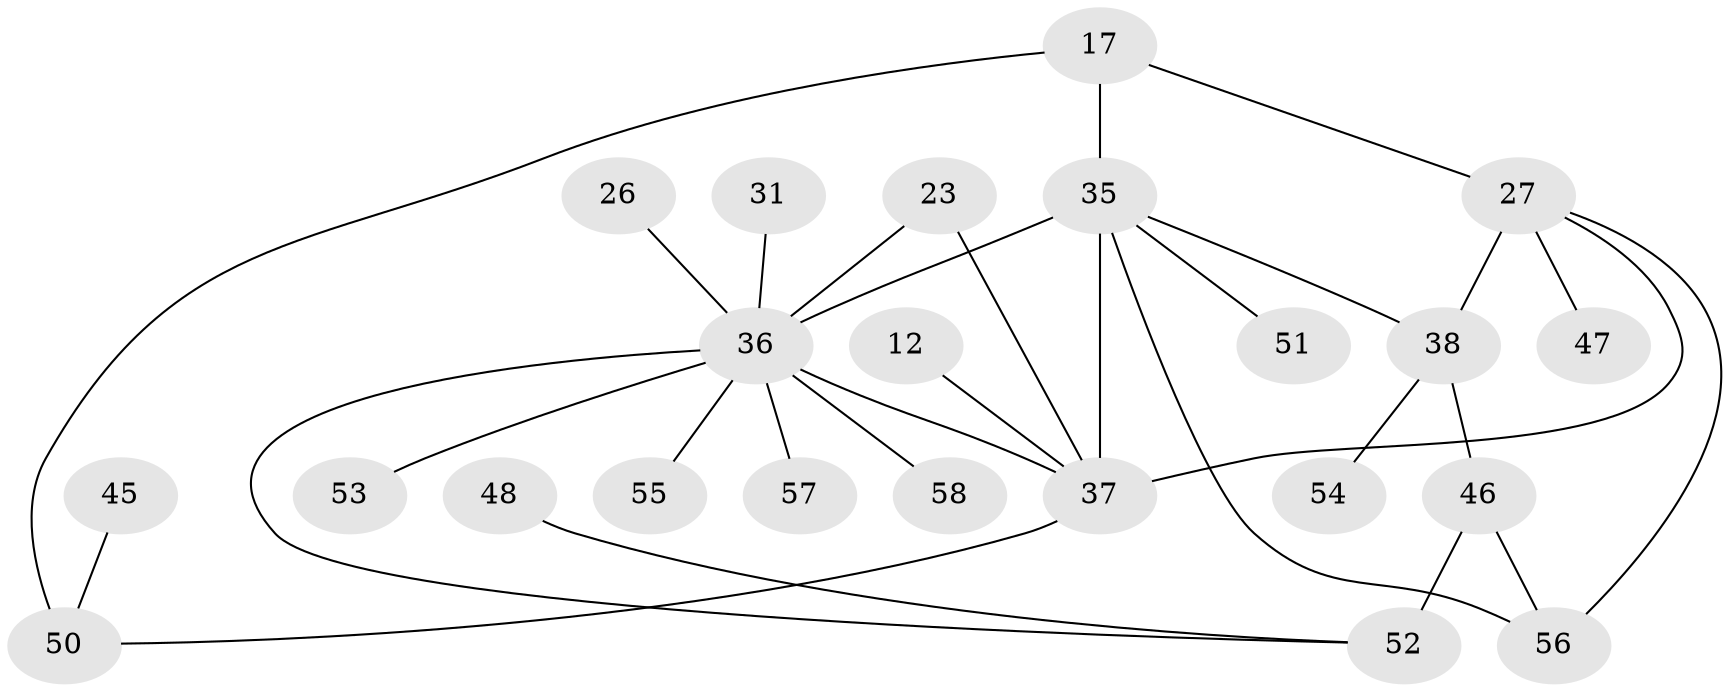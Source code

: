 // original degree distribution, {7: 0.017241379310344827, 4: 0.1724137931034483, 2: 0.3103448275862069, 3: 0.1206896551724138, 5: 0.08620689655172414, 1: 0.29310344827586204}
// Generated by graph-tools (version 1.1) at 2025/44/03/04/25 21:44:43]
// undirected, 23 vertices, 30 edges
graph export_dot {
graph [start="1"]
  node [color=gray90,style=filled];
  12;
  17 [super="+3"];
  23;
  26 [super="+20"];
  27 [super="+16"];
  31;
  35 [super="+1+2"];
  36 [super="+7+8+14+19+32+24"];
  37 [super="+15+33+13"];
  38;
  45;
  46 [super="+29+21"];
  47 [super="+43"];
  48;
  50 [super="+6"];
  51;
  52 [super="+10"];
  53;
  54 [super="+40"];
  55 [super="+49"];
  56 [super="+30+44+41+39+42"];
  57;
  58;
  12 -- 37;
  17 -- 27 [weight=2];
  17 -- 50 [weight=2];
  17 -- 35;
  23 -- 36;
  23 -- 37;
  26 -- 36;
  27 -- 38;
  27 -- 56;
  27 -- 47;
  27 -- 37;
  31 -- 36;
  35 -- 51;
  35 -- 38;
  35 -- 36 [weight=3];
  35 -- 56;
  35 -- 37 [weight=2];
  36 -- 58;
  36 -- 53;
  36 -- 57;
  36 -- 52;
  36 -- 37;
  36 -- 55;
  37 -- 50;
  38 -- 54 [weight=2];
  38 -- 46;
  45 -- 50;
  46 -- 52 [weight=3];
  46 -- 56;
  48 -- 52;
}

